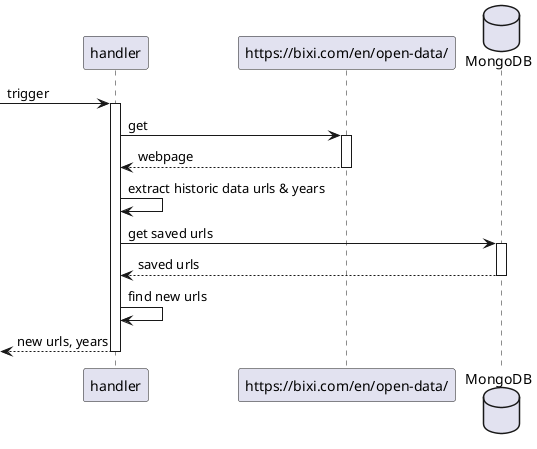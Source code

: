 @startuml checkersequence
participant "handler" as handler
participant "https://bixi.com/en/open-data/" as website
database "MongoDB" as mongo

-> handler: trigger
activate handler
handler -> website : get
activate website
return webpage

handler -> handler : extract historic data urls & years

handler -> mongo : get saved urls
activate mongo
return saved urls
handler -> handler: find new urls
return new urls, years
@enduml
